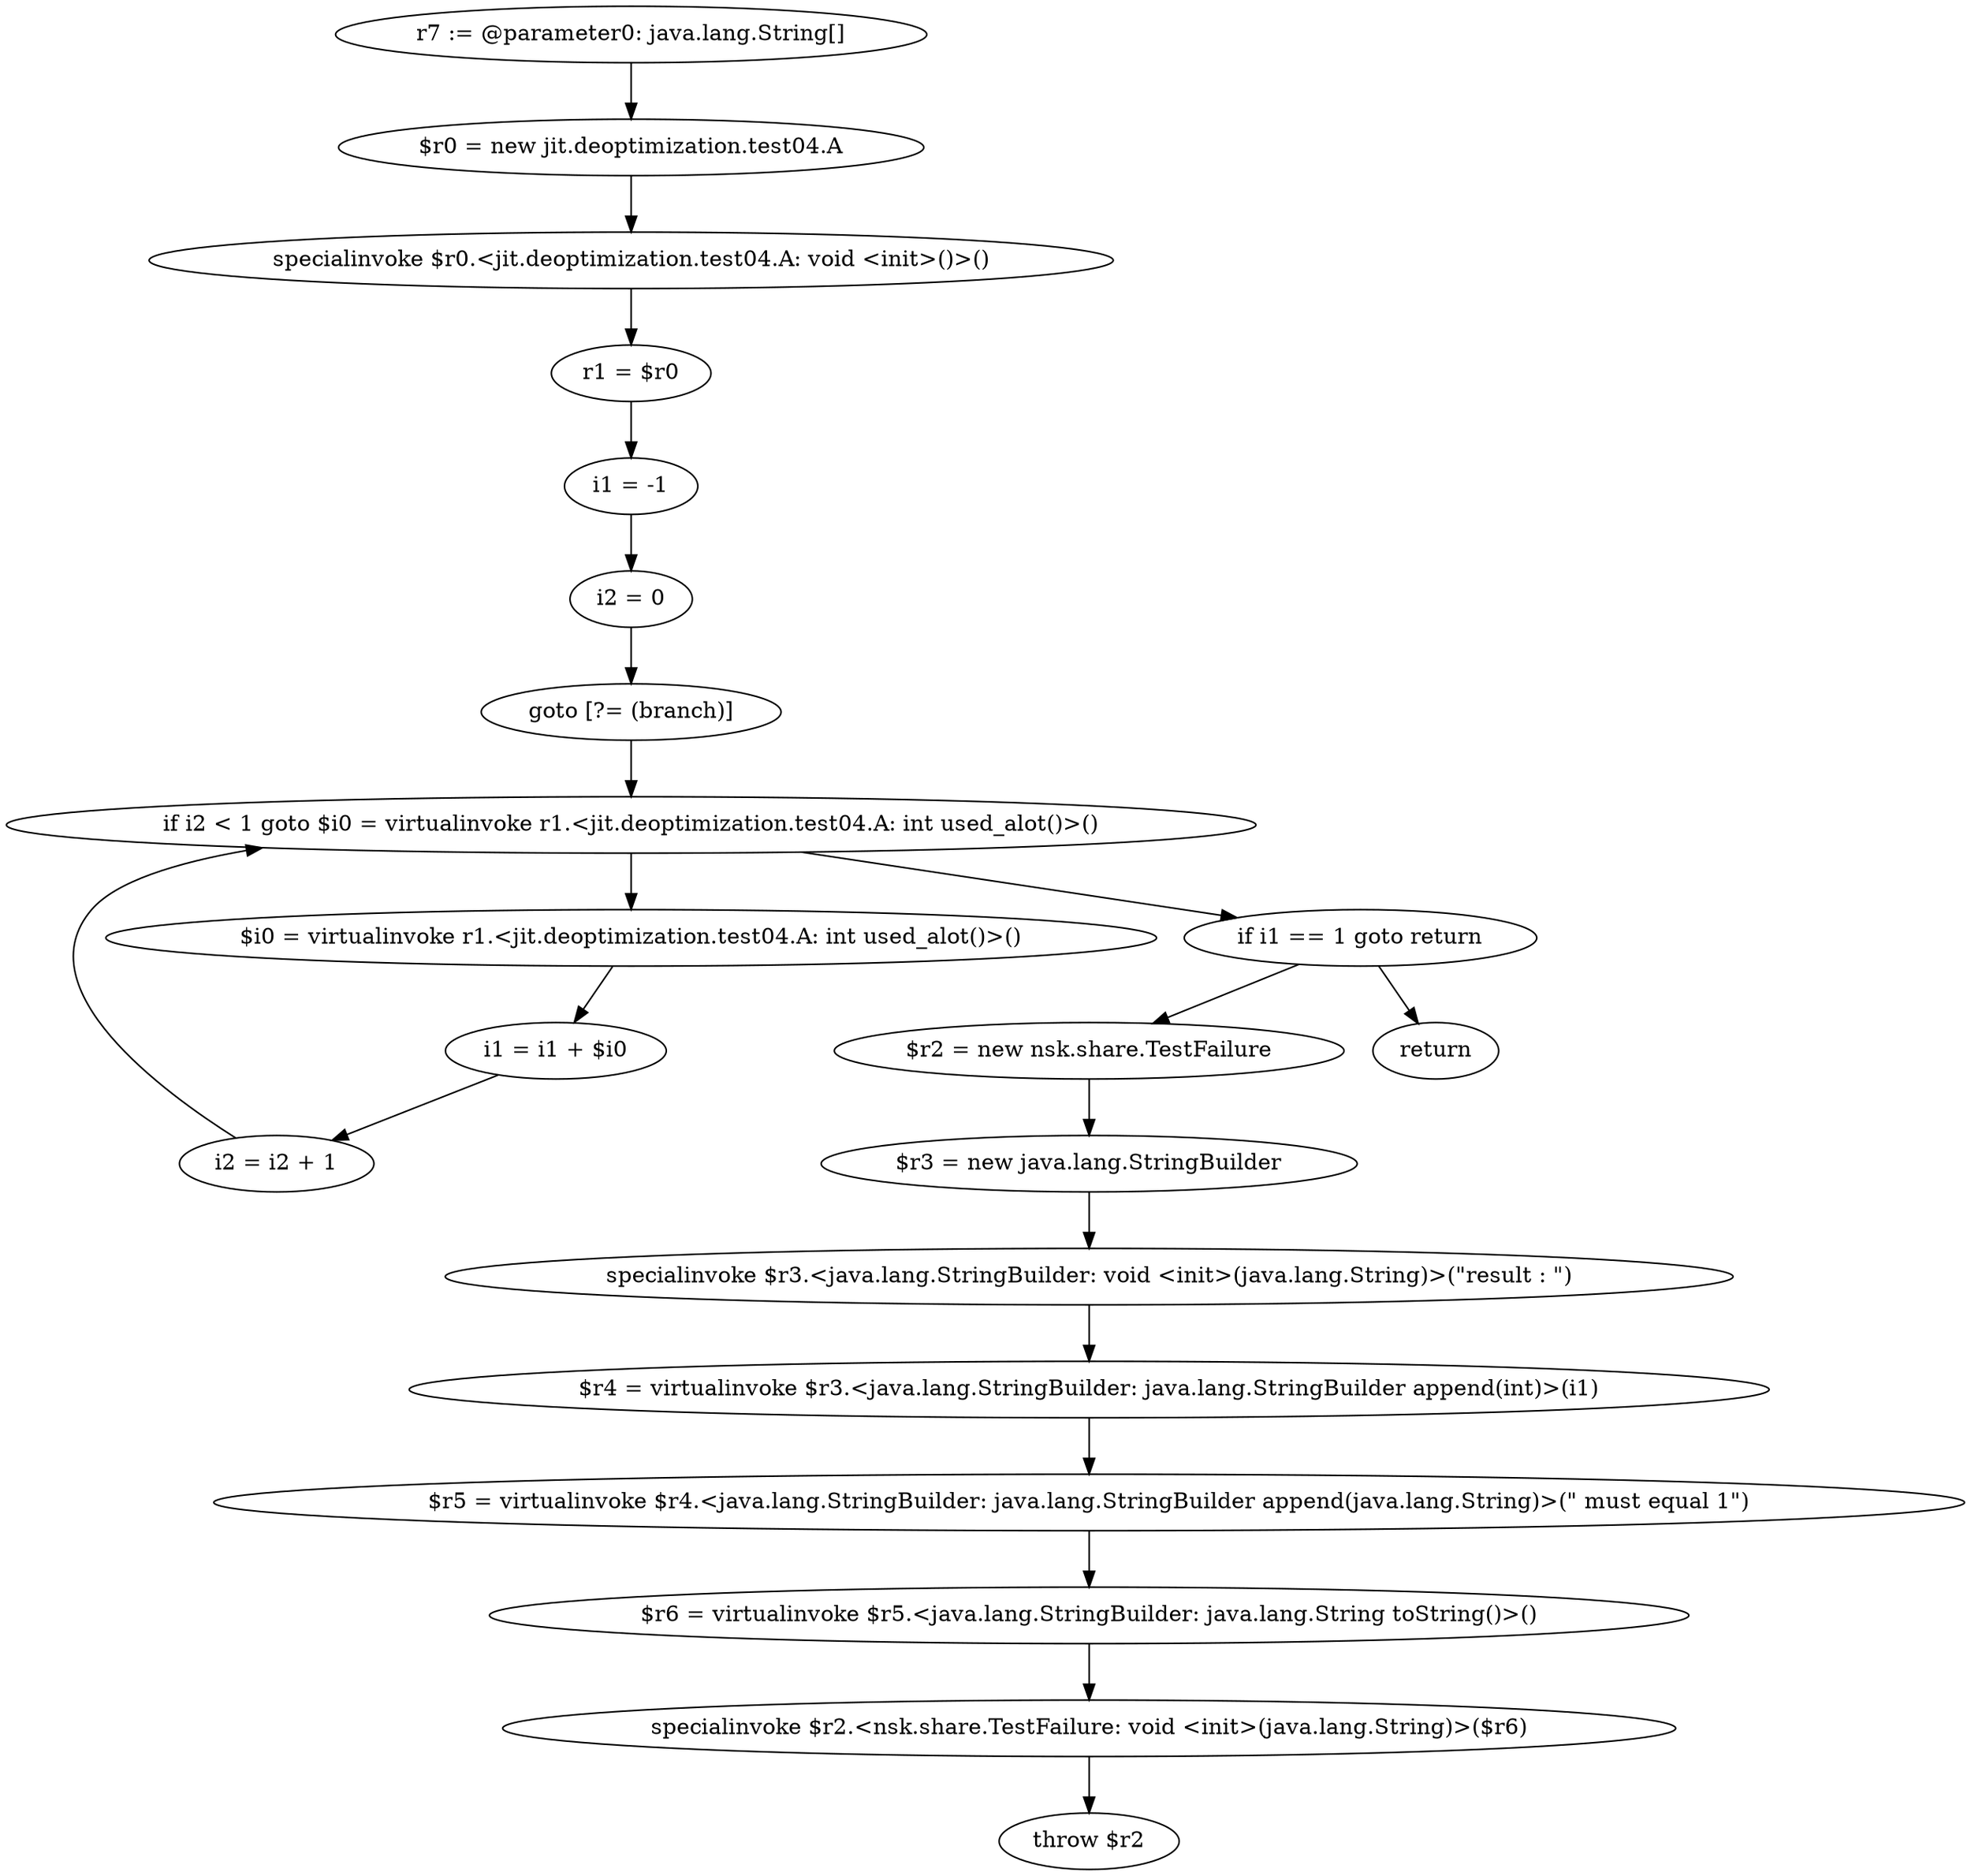 digraph "unitGraph" {
    "r7 := @parameter0: java.lang.String[]"
    "$r0 = new jit.deoptimization.test04.A"
    "specialinvoke $r0.<jit.deoptimization.test04.A: void <init>()>()"
    "r1 = $r0"
    "i1 = -1"
    "i2 = 0"
    "goto [?= (branch)]"
    "$i0 = virtualinvoke r1.<jit.deoptimization.test04.A: int used_alot()>()"
    "i1 = i1 + $i0"
    "i2 = i2 + 1"
    "if i2 < 1 goto $i0 = virtualinvoke r1.<jit.deoptimization.test04.A: int used_alot()>()"
    "if i1 == 1 goto return"
    "$r2 = new nsk.share.TestFailure"
    "$r3 = new java.lang.StringBuilder"
    "specialinvoke $r3.<java.lang.StringBuilder: void <init>(java.lang.String)>(\"result : \")"
    "$r4 = virtualinvoke $r3.<java.lang.StringBuilder: java.lang.StringBuilder append(int)>(i1)"
    "$r5 = virtualinvoke $r4.<java.lang.StringBuilder: java.lang.StringBuilder append(java.lang.String)>(\" must equal 1\")"
    "$r6 = virtualinvoke $r5.<java.lang.StringBuilder: java.lang.String toString()>()"
    "specialinvoke $r2.<nsk.share.TestFailure: void <init>(java.lang.String)>($r6)"
    "throw $r2"
    "return"
    "r7 := @parameter0: java.lang.String[]"->"$r0 = new jit.deoptimization.test04.A";
    "$r0 = new jit.deoptimization.test04.A"->"specialinvoke $r0.<jit.deoptimization.test04.A: void <init>()>()";
    "specialinvoke $r0.<jit.deoptimization.test04.A: void <init>()>()"->"r1 = $r0";
    "r1 = $r0"->"i1 = -1";
    "i1 = -1"->"i2 = 0";
    "i2 = 0"->"goto [?= (branch)]";
    "goto [?= (branch)]"->"if i2 < 1 goto $i0 = virtualinvoke r1.<jit.deoptimization.test04.A: int used_alot()>()";
    "$i0 = virtualinvoke r1.<jit.deoptimization.test04.A: int used_alot()>()"->"i1 = i1 + $i0";
    "i1 = i1 + $i0"->"i2 = i2 + 1";
    "i2 = i2 + 1"->"if i2 < 1 goto $i0 = virtualinvoke r1.<jit.deoptimization.test04.A: int used_alot()>()";
    "if i2 < 1 goto $i0 = virtualinvoke r1.<jit.deoptimization.test04.A: int used_alot()>()"->"if i1 == 1 goto return";
    "if i2 < 1 goto $i0 = virtualinvoke r1.<jit.deoptimization.test04.A: int used_alot()>()"->"$i0 = virtualinvoke r1.<jit.deoptimization.test04.A: int used_alot()>()";
    "if i1 == 1 goto return"->"$r2 = new nsk.share.TestFailure";
    "if i1 == 1 goto return"->"return";
    "$r2 = new nsk.share.TestFailure"->"$r3 = new java.lang.StringBuilder";
    "$r3 = new java.lang.StringBuilder"->"specialinvoke $r3.<java.lang.StringBuilder: void <init>(java.lang.String)>(\"result : \")";
    "specialinvoke $r3.<java.lang.StringBuilder: void <init>(java.lang.String)>(\"result : \")"->"$r4 = virtualinvoke $r3.<java.lang.StringBuilder: java.lang.StringBuilder append(int)>(i1)";
    "$r4 = virtualinvoke $r3.<java.lang.StringBuilder: java.lang.StringBuilder append(int)>(i1)"->"$r5 = virtualinvoke $r4.<java.lang.StringBuilder: java.lang.StringBuilder append(java.lang.String)>(\" must equal 1\")";
    "$r5 = virtualinvoke $r4.<java.lang.StringBuilder: java.lang.StringBuilder append(java.lang.String)>(\" must equal 1\")"->"$r6 = virtualinvoke $r5.<java.lang.StringBuilder: java.lang.String toString()>()";
    "$r6 = virtualinvoke $r5.<java.lang.StringBuilder: java.lang.String toString()>()"->"specialinvoke $r2.<nsk.share.TestFailure: void <init>(java.lang.String)>($r6)";
    "specialinvoke $r2.<nsk.share.TestFailure: void <init>(java.lang.String)>($r6)"->"throw $r2";
}
